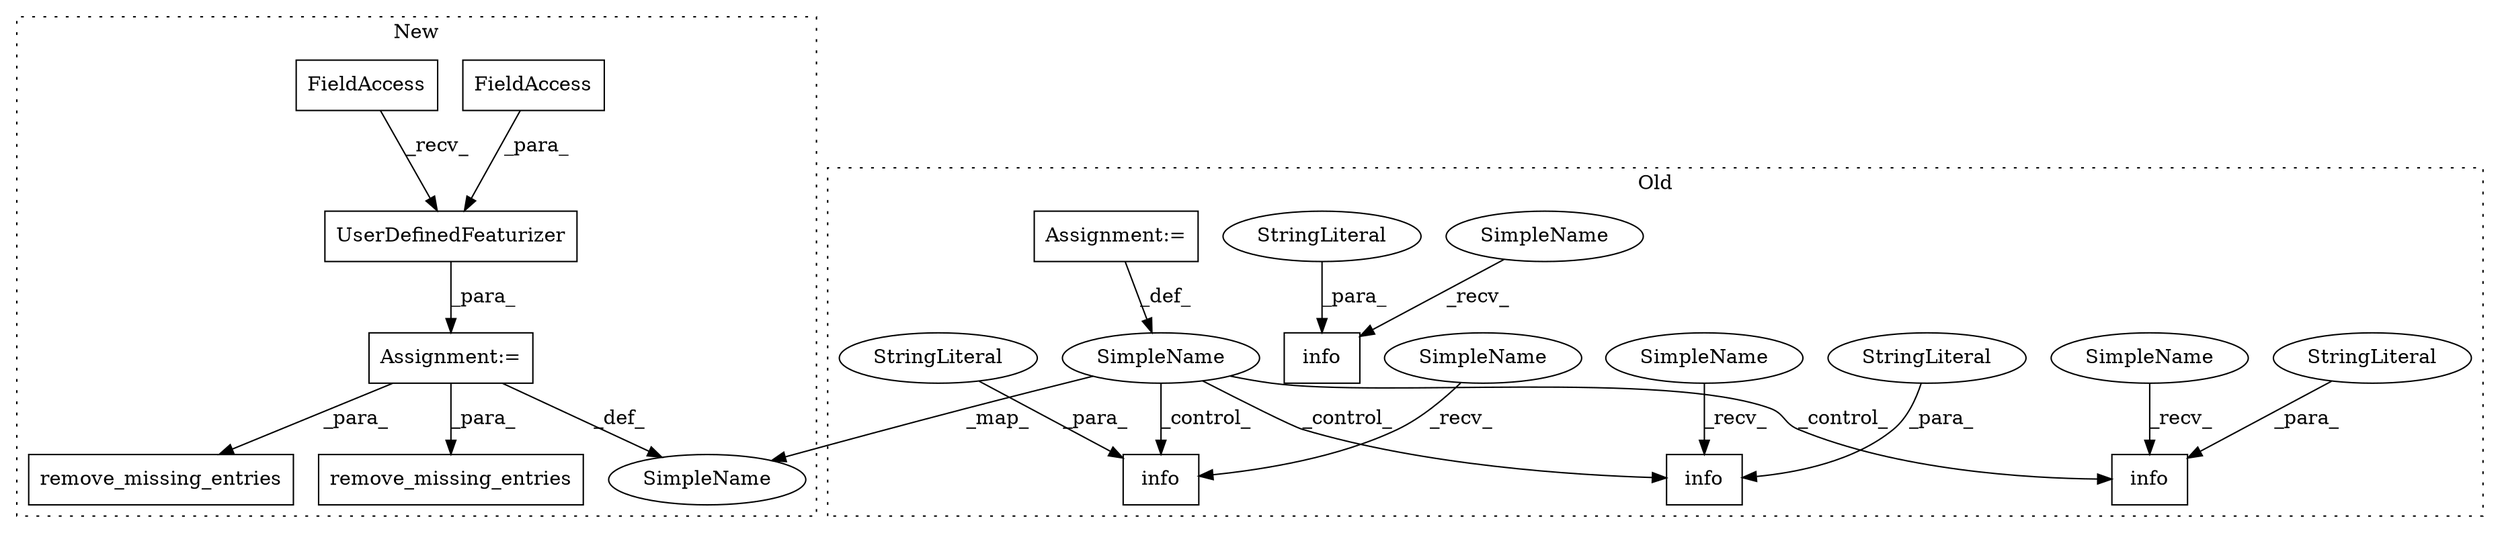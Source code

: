 digraph G {
subgraph cluster0 {
1 [label="info" a="32" s="3575,3619" l="5,1" shape="box"];
3 [label="SimpleName" a="42" s="2959" l="11" shape="ellipse"];
5 [label="info" a="32" s="3398,3448" l="5,1" shape="box"];
9 [label="Assignment:=" a="7" s="2133" l="1" shape="box"];
10 [label="StringLiteral" a="45" s="3403" l="45" shape="ellipse"];
13 [label="StringLiteral" a="45" s="3580" l="39" shape="ellipse"];
14 [label="info" a="32" s="3215,3263" l="5,1" shape="box"];
15 [label="StringLiteral" a="45" s="3220" l="43" shape="ellipse"];
16 [label="info" a="32" s="2495,2544" l="5,1" shape="box"];
17 [label="StringLiteral" a="45" s="2500" l="44" shape="ellipse"];
18 [label="SimpleName" a="42" s="3391" l="6" shape="ellipse"];
19 [label="SimpleName" a="42" s="2488" l="6" shape="ellipse"];
20 [label="SimpleName" a="42" s="3208" l="6" shape="ellipse"];
21 [label="SimpleName" a="42" s="3568" l="6" shape="ellipse"];
label = "Old";
style="dotted";
}
subgraph cluster1 {
2 [label="UserDefinedFeaturizer" a="32" s="2924,2963" l="22,1" shape="box"];
4 [label="SimpleName" a="42" s="3805" l="11" shape="ellipse"];
6 [label="FieldAccess" a="22" s="2946" l="17" shape="box"];
7 [label="FieldAccess" a="22" s="2910" l="13" shape="box"];
8 [label="remove_missing_entries" a="32" s="3477,3513" l="23,1" shape="box"];
11 [label="Assignment:=" a="7" s="2909" l="1" shape="box"];
12 [label="remove_missing_entries" a="32" s="3434,3470" l="23,1" shape="box"];
label = "New";
style="dotted";
}
2 -> 11 [label="_para_"];
3 -> 5 [label="_control_"];
3 -> 4 [label="_map_"];
3 -> 1 [label="_control_"];
3 -> 14 [label="_control_"];
6 -> 2 [label="_para_"];
7 -> 2 [label="_recv_"];
9 -> 3 [label="_def_"];
10 -> 5 [label="_para_"];
11 -> 12 [label="_para_"];
11 -> 4 [label="_def_"];
11 -> 8 [label="_para_"];
13 -> 1 [label="_para_"];
15 -> 14 [label="_para_"];
17 -> 16 [label="_para_"];
18 -> 5 [label="_recv_"];
19 -> 16 [label="_recv_"];
20 -> 14 [label="_recv_"];
21 -> 1 [label="_recv_"];
}